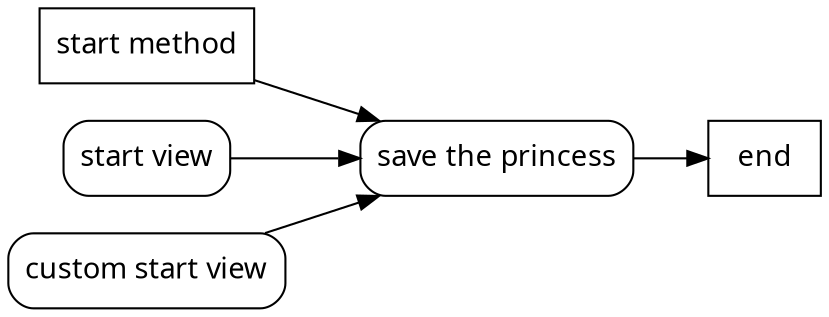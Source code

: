 digraph {
	graph [rankdir=LR]
	node [fillcolor=white fontname="sans-serif" shape=rect style=filled]
	end [color=black fontcolor=black style=filled]
	"save the princess" [color=black fontcolor=black style="filled, rounded"]
	"start method" [color=black fontcolor=black style=filled]
	"start view" [color=black fontcolor=black style="filled, rounded"]
	"custom start view" [color=black fontcolor=black style="filled, rounded"]
	"save the princess" -> end [color=black]
	"start method" -> "save the princess" [color=black]
	"start view" -> "save the princess" [color=black]
	"custom start view" -> "save the princess" [color=black]
}
